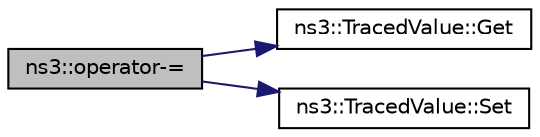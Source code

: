 digraph "ns3::operator-="
{
 // LATEX_PDF_SIZE
  edge [fontname="Helvetica",fontsize="10",labelfontname="Helvetica",labelfontsize="10"];
  node [fontname="Helvetica",fontsize="10",shape=record];
  rankdir="LR";
  Node1 [label="ns3::operator-=",height=0.2,width=0.4,color="black", fillcolor="grey75", style="filled", fontcolor="black",tooltip="Operator assignment for TracedValue."];
  Node1 -> Node2 [color="midnightblue",fontsize="10",style="solid",fontname="Helvetica"];
  Node2 [label="ns3::TracedValue::Get",height=0.2,width=0.4,color="black", fillcolor="white", style="filled",URL="$classns3_1_1_traced_value.html#af77ce761fca6254db42c875dd1a4cdc6",tooltip="Get the underlying value."];
  Node1 -> Node3 [color="midnightblue",fontsize="10",style="solid",fontname="Helvetica"];
  Node3 [label="ns3::TracedValue::Set",height=0.2,width=0.4,color="black", fillcolor="white", style="filled",URL="$classns3_1_1_traced_value.html#acf89f3954232d083f84dd3c1c95b0277",tooltip="Set the value of the underlying variable."];
}
